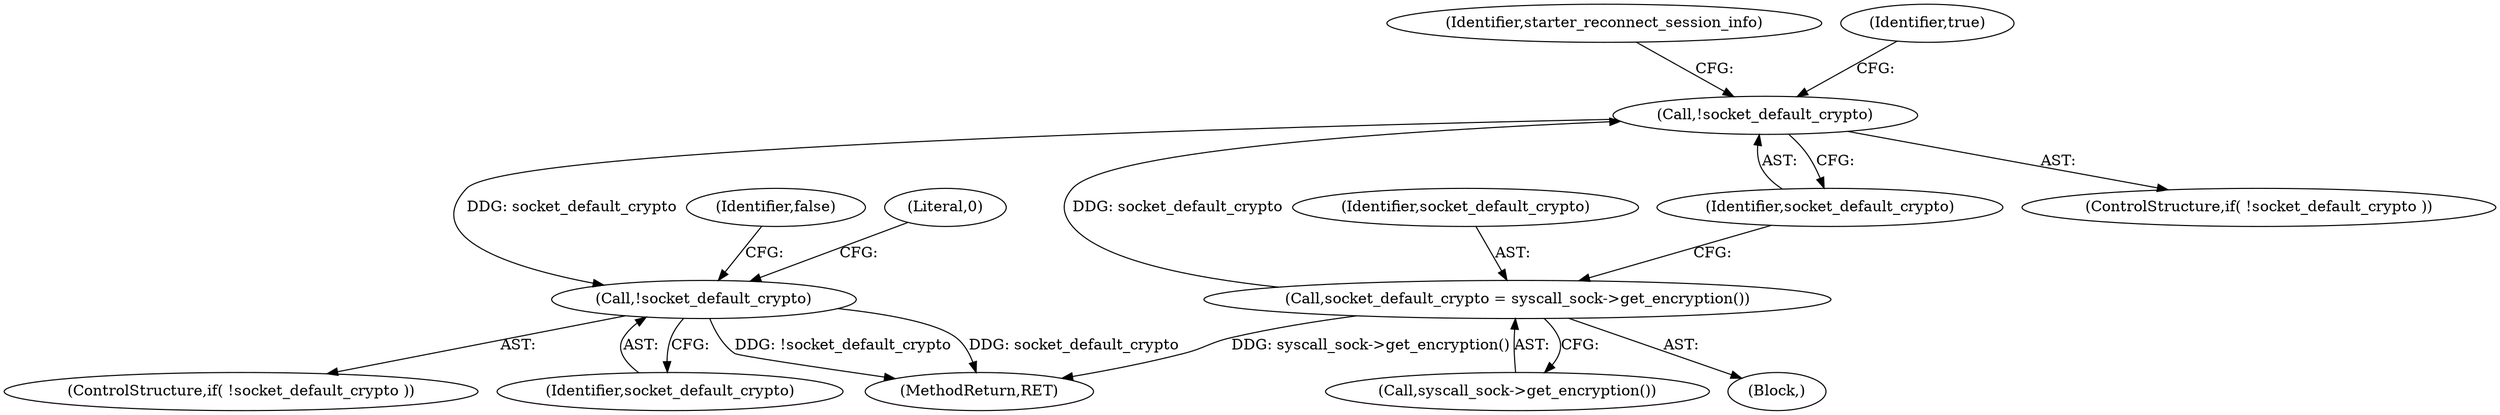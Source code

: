 digraph "0_htcondor_5e5571d1a431eb3c61977b6dd6ec90186ef79867_4@API" {
"1001927" [label="(Call,!socket_default_crypto)"];
"1001923" [label="(Call,socket_default_crypto = syscall_sock->get_encryption())"];
"1002003" [label="(Call,!socket_default_crypto)"];
"1001924" [label="(Identifier,socket_default_crypto)"];
"1001923" [label="(Call,socket_default_crypto = syscall_sock->get_encryption())"];
"1001925" [label="(Call,syscall_sock->get_encryption())"];
"1002002" [label="(ControlStructure,if( !socket_default_crypto ))"];
"1002472" [label="(MethodReturn,RET)"];
"1001927" [label="(Call,!socket_default_crypto)"];
"1001913" [label="(Block,)"];
"1002003" [label="(Call,!socket_default_crypto)"];
"1001934" [label="(Identifier,starter_reconnect_session_info)"];
"1001928" [label="(Identifier,socket_default_crypto)"];
"1002007" [label="(Identifier,false)"];
"1001926" [label="(ControlStructure,if( !socket_default_crypto ))"];
"1002004" [label="(Identifier,socket_default_crypto)"];
"1002009" [label="(Literal,0)"];
"1001931" [label="(Identifier,true)"];
"1001927" -> "1001926"  [label="AST: "];
"1001927" -> "1001928"  [label="CFG: "];
"1001928" -> "1001927"  [label="AST: "];
"1001931" -> "1001927"  [label="CFG: "];
"1001934" -> "1001927"  [label="CFG: "];
"1001923" -> "1001927"  [label="DDG: socket_default_crypto"];
"1001927" -> "1002003"  [label="DDG: socket_default_crypto"];
"1001923" -> "1001913"  [label="AST: "];
"1001923" -> "1001925"  [label="CFG: "];
"1001924" -> "1001923"  [label="AST: "];
"1001925" -> "1001923"  [label="AST: "];
"1001928" -> "1001923"  [label="CFG: "];
"1001923" -> "1002472"  [label="DDG: syscall_sock->get_encryption()"];
"1002003" -> "1002002"  [label="AST: "];
"1002003" -> "1002004"  [label="CFG: "];
"1002004" -> "1002003"  [label="AST: "];
"1002007" -> "1002003"  [label="CFG: "];
"1002009" -> "1002003"  [label="CFG: "];
"1002003" -> "1002472"  [label="DDG: socket_default_crypto"];
"1002003" -> "1002472"  [label="DDG: !socket_default_crypto"];
}
